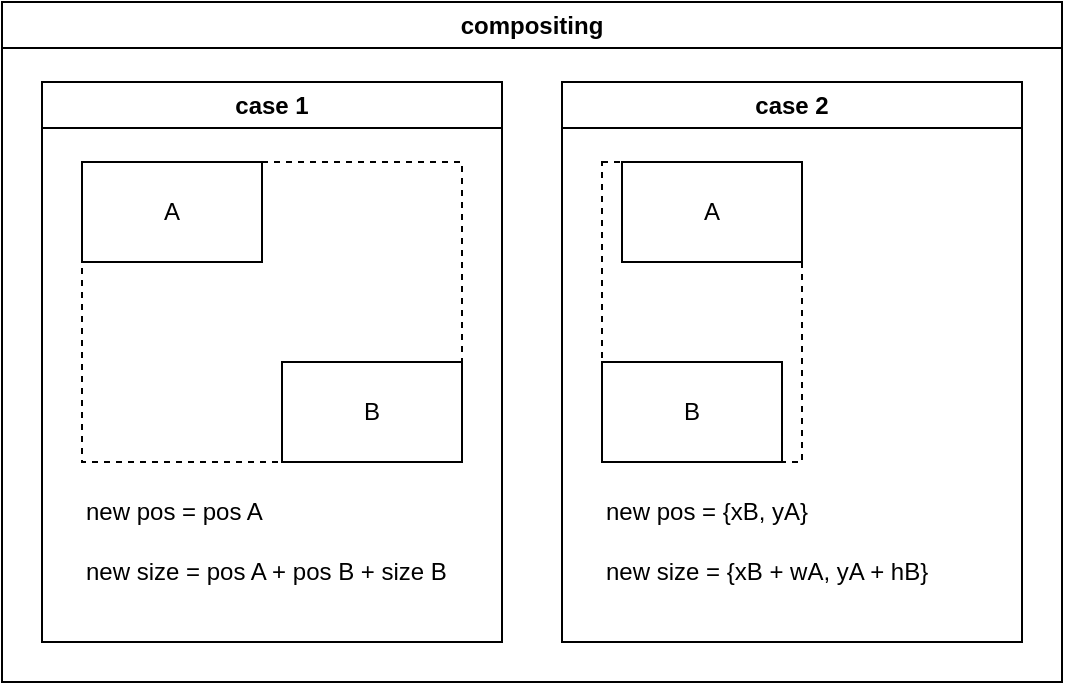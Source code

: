 <mxfile version="20.8.16" type="device"><diagram name="Page-1" id="y9JqlUpDne50_4RDVEUL"><mxGraphModel dx="780" dy="544" grid="1" gridSize="10" guides="1" tooltips="1" connect="1" arrows="1" fold="1" page="1" pageScale="1" pageWidth="850" pageHeight="1100" math="0" shadow="0"><root><mxCell id="0"/><mxCell id="1" parent="0"/><mxCell id="xqbl5mt5x8NWTGh7MY6N-2" value="compositing" style="swimlane;whiteSpace=wrap;html=1;startSize=23;" parent="1" vertex="1"><mxGeometry width="530" height="340" as="geometry"/></mxCell><mxCell id="xqbl5mt5x8NWTGh7MY6N-3" value="case 1" style="swimlane;whiteSpace=wrap;html=1;" parent="xqbl5mt5x8NWTGh7MY6N-2" vertex="1"><mxGeometry x="20" y="40" width="230" height="280" as="geometry"/></mxCell><mxCell id="xqbl5mt5x8NWTGh7MY6N-4" value="" style="rounded=0;whiteSpace=wrap;html=1;dashed=1;" parent="xqbl5mt5x8NWTGh7MY6N-3" vertex="1"><mxGeometry x="20" y="40" width="190" height="150" as="geometry"/></mxCell><mxCell id="xqbl5mt5x8NWTGh7MY6N-5" value="A" style="rounded=0;whiteSpace=wrap;html=1;" parent="xqbl5mt5x8NWTGh7MY6N-3" vertex="1"><mxGeometry x="20" y="40" width="90" height="50" as="geometry"/></mxCell><mxCell id="xqbl5mt5x8NWTGh7MY6N-6" value="B" style="rounded=0;whiteSpace=wrap;html=1;" parent="xqbl5mt5x8NWTGh7MY6N-3" vertex="1"><mxGeometry x="120" y="140" width="90" height="50" as="geometry"/></mxCell><mxCell id="xqbl5mt5x8NWTGh7MY6N-7" value="new pos = pos A" style="text;html=1;strokeColor=none;fillColor=none;align=left;verticalAlign=middle;whiteSpace=wrap;rounded=0;" parent="xqbl5mt5x8NWTGh7MY6N-3" vertex="1"><mxGeometry x="20" y="200" width="190" height="30" as="geometry"/></mxCell><mxCell id="xqbl5mt5x8NWTGh7MY6N-13" value="new size = pos A + pos B + size B" style="text;html=1;strokeColor=none;fillColor=none;align=left;verticalAlign=middle;whiteSpace=wrap;rounded=0;" parent="xqbl5mt5x8NWTGh7MY6N-3" vertex="1"><mxGeometry x="20" y="230" width="190" height="30" as="geometry"/></mxCell><mxCell id="xqbl5mt5x8NWTGh7MY6N-8" value="case 2" style="swimlane;whiteSpace=wrap;html=1;" parent="xqbl5mt5x8NWTGh7MY6N-2" vertex="1"><mxGeometry x="280" y="40" width="230" height="280" as="geometry"/></mxCell><mxCell id="xqbl5mt5x8NWTGh7MY6N-9" value="" style="rounded=0;whiteSpace=wrap;html=1;dashed=1;" parent="xqbl5mt5x8NWTGh7MY6N-8" vertex="1"><mxGeometry x="20" y="40" width="100" height="150" as="geometry"/></mxCell><mxCell id="xqbl5mt5x8NWTGh7MY6N-10" value="A" style="rounded=0;whiteSpace=wrap;html=1;" parent="xqbl5mt5x8NWTGh7MY6N-8" vertex="1"><mxGeometry x="30" y="40" width="90" height="50" as="geometry"/></mxCell><mxCell id="xqbl5mt5x8NWTGh7MY6N-11" value="B" style="rounded=0;whiteSpace=wrap;html=1;" parent="xqbl5mt5x8NWTGh7MY6N-8" vertex="1"><mxGeometry x="20" y="140" width="90" height="50" as="geometry"/></mxCell><mxCell id="xqbl5mt5x8NWTGh7MY6N-12" value="new pos = {xB, yA}" style="text;html=1;strokeColor=none;fillColor=none;align=left;verticalAlign=middle;whiteSpace=wrap;rounded=0;" parent="xqbl5mt5x8NWTGh7MY6N-8" vertex="1"><mxGeometry x="20" y="200" width="190" height="30" as="geometry"/></mxCell><mxCell id="xqbl5mt5x8NWTGh7MY6N-14" value="new size = {xB + wA, yA + hB}" style="text;html=1;strokeColor=none;fillColor=none;align=left;verticalAlign=middle;whiteSpace=wrap;rounded=0;" parent="xqbl5mt5x8NWTGh7MY6N-8" vertex="1"><mxGeometry x="20" y="230" width="190" height="30" as="geometry"/></mxCell></root></mxGraphModel></diagram></mxfile>